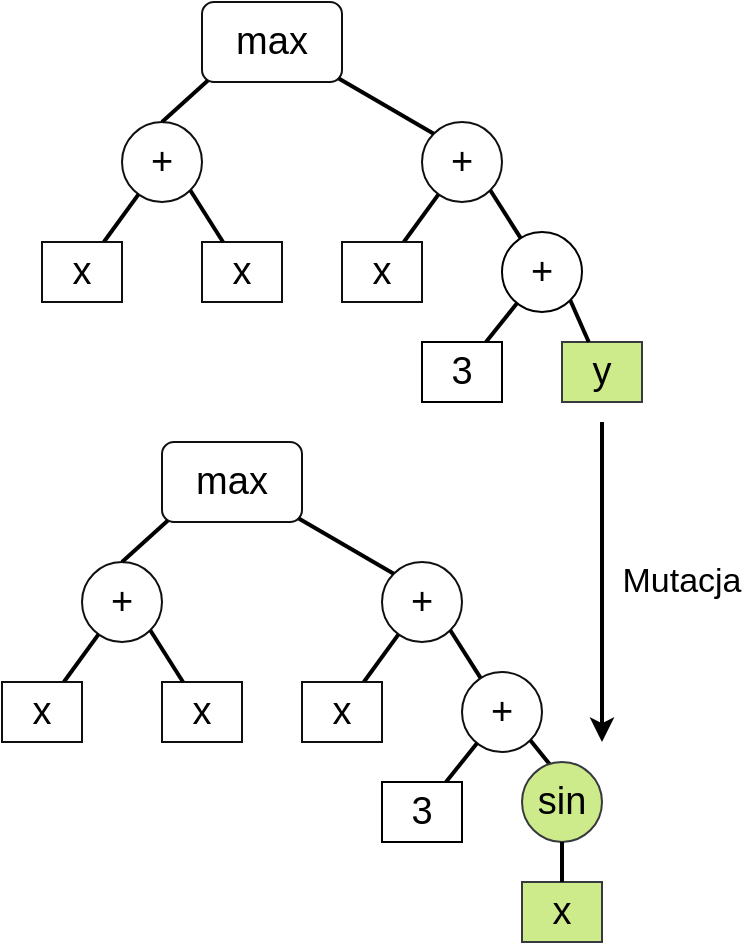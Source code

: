 <mxfile version="13.6.2" type="device"><diagram name="Page-1" id="97916047-d0de-89f5-080d-49f4d83e522f"><mxGraphModel dx="1426" dy="753" grid="1" gridSize="10" guides="1" tooltips="1" connect="1" arrows="1" fold="1" page="1" pageScale="1.5" pageWidth="1169" pageHeight="827" background="#ffffff" math="0" shadow="0"><root><mxCell id="0"/><mxCell id="1" parent="0"/><mxCell id="tduD4phtHk4Li-9isEQu-180" value="max" style="rounded=1;whiteSpace=wrap;html=1;shadow=0;glass=0;sketch=0;strokeColor=#0F0F0F;fillColor=none;gradientColor=none;fontSize=19;align=center;" vertex="1" parent="1"><mxGeometry x="990" y="500" width="70" height="40" as="geometry"/></mxCell><mxCell id="tduD4phtHk4Li-9isEQu-181" value="+" style="ellipse;whiteSpace=wrap;html=1;aspect=fixed;rounded=0;shadow=0;glass=0;sketch=0;strokeColor=#0F0F0F;fillColor=none;gradientColor=none;fontSize=19;align=center;" vertex="1" parent="1"><mxGeometry x="950" y="560" width="40" height="40" as="geometry"/></mxCell><mxCell id="tduD4phtHk4Li-9isEQu-183" value="" style="endArrow=none;html=1;strokeColor=#000000;strokeWidth=2;fontSize=19;align=left;" edge="1" parent="1" source="tduD4phtHk4Li-9isEQu-184" target="tduD4phtHk4Li-9isEQu-181"><mxGeometry width="50" height="50" relative="1" as="geometry"><mxPoint x="827" y="570" as="sourcePoint"/><mxPoint x="877" y="520" as="targetPoint"/></mxGeometry></mxCell><mxCell id="tduD4phtHk4Li-9isEQu-184" value="x" style="rounded=0;whiteSpace=wrap;html=1;shadow=0;glass=0;sketch=0;strokeColor=#0F0F0F;fillColor=none;gradientColor=none;fontSize=19;align=center;" vertex="1" parent="1"><mxGeometry x="910" y="620" width="40" height="30" as="geometry"/></mxCell><mxCell id="tduD4phtHk4Li-9isEQu-185" value="x" style="rounded=0;whiteSpace=wrap;html=1;shadow=0;glass=0;sketch=0;strokeColor=#0F0F0F;fillColor=none;gradientColor=none;fontSize=19;align=center;" vertex="1" parent="1"><mxGeometry x="990" y="620" width="40" height="30" as="geometry"/></mxCell><mxCell id="tduD4phtHk4Li-9isEQu-190" value="" style="endArrow=none;html=1;strokeColor=#000000;strokeWidth=2;fontSize=19;align=left;entryX=1;entryY=1;entryDx=0;entryDy=0;" edge="1" parent="1" source="tduD4phtHk4Li-9isEQu-185" target="tduD4phtHk4Li-9isEQu-181"><mxGeometry width="50" height="50" relative="1" as="geometry"><mxPoint x="951.535" y="640" as="sourcePoint"/><mxPoint x="977.799" y="605.847" as="targetPoint"/></mxGeometry></mxCell><mxCell id="tduD4phtHk4Li-9isEQu-197" value="+" style="ellipse;whiteSpace=wrap;html=1;aspect=fixed;rounded=0;shadow=0;glass=0;sketch=0;strokeColor=#0F0F0F;fillColor=none;gradientColor=none;fontSize=19;align=center;" vertex="1" parent="1"><mxGeometry x="1100" y="560" width="40" height="40" as="geometry"/></mxCell><mxCell id="tduD4phtHk4Li-9isEQu-198" value="" style="endArrow=none;html=1;strokeColor=#000000;strokeWidth=2;fontSize=19;align=left;" edge="1" parent="1" source="tduD4phtHk4Li-9isEQu-199" target="tduD4phtHk4Li-9isEQu-197"><mxGeometry width="50" height="50" relative="1" as="geometry"><mxPoint x="997" y="570" as="sourcePoint"/><mxPoint x="1047" y="520" as="targetPoint"/></mxGeometry></mxCell><mxCell id="tduD4phtHk4Li-9isEQu-199" value="x" style="rounded=0;whiteSpace=wrap;html=1;shadow=0;glass=0;sketch=0;strokeColor=#0F0F0F;fillColor=none;gradientColor=none;fontSize=19;align=center;" vertex="1" parent="1"><mxGeometry x="1060" y="620" width="40" height="30" as="geometry"/></mxCell><mxCell id="tduD4phtHk4Li-9isEQu-201" value="" style="endArrow=none;html=1;strokeColor=#000000;strokeWidth=2;fontSize=19;align=left;entryX=1;entryY=1;entryDx=0;entryDy=0;" edge="1" parent="1" source="tduD4phtHk4Li-9isEQu-202" target="tduD4phtHk4Li-9isEQu-197"><mxGeometry width="50" height="50" relative="1" as="geometry"><mxPoint x="1176.812" y="619.964" as="sourcePoint"/><mxPoint x="1147.799" y="605.847" as="targetPoint"/></mxGeometry></mxCell><mxCell id="tduD4phtHk4Li-9isEQu-202" value="+" style="ellipse;whiteSpace=wrap;html=1;aspect=fixed;rounded=0;shadow=0;glass=0;sketch=0;fontSize=19;align=center;" vertex="1" parent="1"><mxGeometry x="1140" y="615" width="40" height="40" as="geometry"/></mxCell><mxCell id="tduD4phtHk4Li-9isEQu-203" value="" style="endArrow=none;html=1;strokeColor=#000000;strokeWidth=2;fontSize=19;align=left;" edge="1" parent="1" source="tduD4phtHk4Li-9isEQu-204" target="tduD4phtHk4Li-9isEQu-202"><mxGeometry width="50" height="50" relative="1" as="geometry"><mxPoint x="1047" y="670" as="sourcePoint"/><mxPoint x="1097" y="620" as="targetPoint"/></mxGeometry></mxCell><mxCell id="tduD4phtHk4Li-9isEQu-204" value="3" style="rounded=0;whiteSpace=wrap;html=1;shadow=0;glass=0;sketch=0;fontSize=19;align=center;" vertex="1" parent="1"><mxGeometry x="1100" y="670" width="40" height="30" as="geometry"/></mxCell><mxCell id="tduD4phtHk4Li-9isEQu-205" value="y" style="rounded=0;whiteSpace=wrap;html=1;shadow=0;glass=0;sketch=0;strokeColor=#36393d;fillColor=#cdeb8b;fontSize=19;align=center;" vertex="1" parent="1"><mxGeometry x="1170" y="670" width="40" height="30" as="geometry"/></mxCell><mxCell id="tduD4phtHk4Li-9isEQu-206" value="" style="endArrow=none;html=1;strokeColor=#000000;strokeWidth=2;fontSize=19;align=left;entryX=1;entryY=1;entryDx=0;entryDy=0;" edge="1" parent="1" source="tduD4phtHk4Li-9isEQu-205" target="tduD4phtHk4Li-9isEQu-202"><mxGeometry width="50" height="50" relative="1" as="geometry"><mxPoint x="1171.535" y="740" as="sourcePoint"/><mxPoint x="1197.799" y="705.847" as="targetPoint"/></mxGeometry></mxCell><mxCell id="tduD4phtHk4Li-9isEQu-207" value="" style="endArrow=none;html=1;strokeColor=#000000;strokeWidth=2;fontSize=19;align=left;exitX=0.5;exitY=0;exitDx=0;exitDy=0;entryX=0.042;entryY=0.982;entryDx=0;entryDy=0;entryPerimeter=0;" edge="1" parent="1" source="tduD4phtHk4Li-9isEQu-181" target="tduD4phtHk4Li-9isEQu-180"><mxGeometry width="50" height="50" relative="1" as="geometry"><mxPoint x="1100" y="590" as="sourcePoint"/><mxPoint x="1150" y="540" as="targetPoint"/></mxGeometry></mxCell><mxCell id="tduD4phtHk4Li-9isEQu-208" value="" style="endArrow=none;html=1;strokeColor=#000000;strokeWidth=2;fontSize=19;align=left;exitX=0;exitY=0;exitDx=0;exitDy=0;entryX=0.977;entryY=0.956;entryDx=0;entryDy=0;entryPerimeter=0;" edge="1" parent="1" source="tduD4phtHk4Li-9isEQu-197" target="tduD4phtHk4Li-9isEQu-180"><mxGeometry width="50" height="50" relative="1" as="geometry"><mxPoint x="980" y="570" as="sourcePoint"/><mxPoint x="1060" y="550" as="targetPoint"/></mxGeometry></mxCell><mxCell id="tduD4phtHk4Li-9isEQu-212" value="max" style="rounded=1;whiteSpace=wrap;html=1;shadow=0;glass=0;sketch=0;strokeColor=#0F0F0F;fillColor=none;gradientColor=none;fontSize=19;align=center;" vertex="1" parent="1"><mxGeometry x="970" y="720" width="70" height="40" as="geometry"/></mxCell><mxCell id="tduD4phtHk4Li-9isEQu-213" value="+" style="ellipse;whiteSpace=wrap;html=1;aspect=fixed;rounded=0;shadow=0;glass=0;sketch=0;strokeColor=#0F0F0F;fillColor=none;gradientColor=none;fontSize=19;align=center;" vertex="1" parent="1"><mxGeometry x="930" y="780" width="40" height="40" as="geometry"/></mxCell><mxCell id="tduD4phtHk4Li-9isEQu-214" value="" style="endArrow=none;html=1;strokeColor=#000000;strokeWidth=2;fontSize=19;align=left;" edge="1" parent="1" source="tduD4phtHk4Li-9isEQu-215" target="tduD4phtHk4Li-9isEQu-213"><mxGeometry width="50" height="50" relative="1" as="geometry"><mxPoint x="807" y="790" as="sourcePoint"/><mxPoint x="857" y="740" as="targetPoint"/></mxGeometry></mxCell><mxCell id="tduD4phtHk4Li-9isEQu-215" value="x" style="rounded=0;whiteSpace=wrap;html=1;shadow=0;glass=0;sketch=0;strokeColor=#0F0F0F;fillColor=none;gradientColor=none;fontSize=19;align=center;" vertex="1" parent="1"><mxGeometry x="890" y="840" width="40" height="30" as="geometry"/></mxCell><mxCell id="tduD4phtHk4Li-9isEQu-216" value="x" style="rounded=0;whiteSpace=wrap;html=1;shadow=0;glass=0;sketch=0;strokeColor=#0F0F0F;fillColor=none;gradientColor=none;fontSize=19;align=center;" vertex="1" parent="1"><mxGeometry x="970" y="840" width="40" height="30" as="geometry"/></mxCell><mxCell id="tduD4phtHk4Li-9isEQu-217" value="" style="endArrow=none;html=1;strokeColor=#000000;strokeWidth=2;fontSize=19;align=left;entryX=1;entryY=1;entryDx=0;entryDy=0;" edge="1" parent="1" source="tduD4phtHk4Li-9isEQu-216" target="tduD4phtHk4Li-9isEQu-213"><mxGeometry width="50" height="50" relative="1" as="geometry"><mxPoint x="931.535" y="860" as="sourcePoint"/><mxPoint x="957.799" y="825.847" as="targetPoint"/></mxGeometry></mxCell><mxCell id="tduD4phtHk4Li-9isEQu-218" value="+" style="ellipse;whiteSpace=wrap;html=1;aspect=fixed;rounded=0;shadow=0;glass=0;sketch=0;strokeColor=#0F0F0F;fillColor=none;gradientColor=none;fontSize=19;align=center;" vertex="1" parent="1"><mxGeometry x="1080" y="780" width="40" height="40" as="geometry"/></mxCell><mxCell id="tduD4phtHk4Li-9isEQu-219" value="" style="endArrow=none;html=1;strokeColor=#000000;strokeWidth=2;fontSize=19;align=left;" edge="1" parent="1" source="tduD4phtHk4Li-9isEQu-220" target="tduD4phtHk4Li-9isEQu-218"><mxGeometry width="50" height="50" relative="1" as="geometry"><mxPoint x="977" y="790" as="sourcePoint"/><mxPoint x="1027" y="740" as="targetPoint"/></mxGeometry></mxCell><mxCell id="tduD4phtHk4Li-9isEQu-220" value="x" style="rounded=0;whiteSpace=wrap;html=1;shadow=0;glass=0;sketch=0;strokeColor=#0F0F0F;fillColor=none;gradientColor=none;fontSize=19;align=center;" vertex="1" parent="1"><mxGeometry x="1040" y="840" width="40" height="30" as="geometry"/></mxCell><mxCell id="tduD4phtHk4Li-9isEQu-221" value="" style="endArrow=none;html=1;strokeColor=#000000;strokeWidth=2;fontSize=19;align=left;entryX=1;entryY=1;entryDx=0;entryDy=0;" edge="1" parent="1" source="tduD4phtHk4Li-9isEQu-222" target="tduD4phtHk4Li-9isEQu-218"><mxGeometry width="50" height="50" relative="1" as="geometry"><mxPoint x="1156.812" y="839.964" as="sourcePoint"/><mxPoint x="1127.799" y="825.847" as="targetPoint"/></mxGeometry></mxCell><mxCell id="tduD4phtHk4Li-9isEQu-222" value="+" style="ellipse;whiteSpace=wrap;html=1;aspect=fixed;rounded=0;shadow=0;glass=0;sketch=0;strokeColor=#0F0F0F;fillColor=none;gradientColor=none;fontSize=19;align=center;" vertex="1" parent="1"><mxGeometry x="1120" y="835" width="40" height="40" as="geometry"/></mxCell><mxCell id="tduD4phtHk4Li-9isEQu-223" value="" style="endArrow=none;html=1;strokeColor=#000000;strokeWidth=2;fontSize=19;align=left;" edge="1" parent="1" source="tduD4phtHk4Li-9isEQu-224" target="tduD4phtHk4Li-9isEQu-222"><mxGeometry width="50" height="50" relative="1" as="geometry"><mxPoint x="1027" y="890" as="sourcePoint"/><mxPoint x="1077" y="840" as="targetPoint"/></mxGeometry></mxCell><mxCell id="tduD4phtHk4Li-9isEQu-224" value="3" style="rounded=0;whiteSpace=wrap;html=1;shadow=0;glass=0;sketch=0;fontSize=19;align=center;" vertex="1" parent="1"><mxGeometry x="1080" y="890" width="40" height="30" as="geometry"/></mxCell><mxCell id="tduD4phtHk4Li-9isEQu-226" value="" style="endArrow=none;html=1;strokeColor=#000000;strokeWidth=2;fontSize=19;align=left;entryX=1;entryY=1;entryDx=0;entryDy=0;exitX=0.351;exitY=0.035;exitDx=0;exitDy=0;exitPerimeter=0;" edge="1" parent="1" source="tduD4phtHk4Li-9isEQu-229" target="tduD4phtHk4Li-9isEQu-222"><mxGeometry width="50" height="50" relative="1" as="geometry"><mxPoint x="1163.366" y="890" as="sourcePoint"/><mxPoint x="1177.799" y="925.847" as="targetPoint"/></mxGeometry></mxCell><mxCell id="tduD4phtHk4Li-9isEQu-227" value="" style="endArrow=none;html=1;strokeColor=#000000;strokeWidth=2;fontSize=19;align=left;exitX=0.5;exitY=0;exitDx=0;exitDy=0;entryX=0.042;entryY=0.982;entryDx=0;entryDy=0;entryPerimeter=0;" edge="1" parent="1" source="tduD4phtHk4Li-9isEQu-213" target="tduD4phtHk4Li-9isEQu-212"><mxGeometry width="50" height="50" relative="1" as="geometry"><mxPoint x="1080" y="810" as="sourcePoint"/><mxPoint x="1130" y="760" as="targetPoint"/></mxGeometry></mxCell><mxCell id="tduD4phtHk4Li-9isEQu-228" value="" style="endArrow=none;html=1;strokeColor=#000000;strokeWidth=2;fontSize=19;align=left;exitX=0;exitY=0;exitDx=0;exitDy=0;entryX=0.977;entryY=0.956;entryDx=0;entryDy=0;entryPerimeter=0;" edge="1" parent="1" source="tduD4phtHk4Li-9isEQu-218" target="tduD4phtHk4Li-9isEQu-212"><mxGeometry width="50" height="50" relative="1" as="geometry"><mxPoint x="960" y="790" as="sourcePoint"/><mxPoint x="1040" y="770" as="targetPoint"/></mxGeometry></mxCell><mxCell id="tduD4phtHk4Li-9isEQu-229" value="sin" style="ellipse;whiteSpace=wrap;html=1;aspect=fixed;rounded=0;shadow=0;glass=0;sketch=0;strokeColor=#36393d;fillColor=#cdeb8b;fontSize=19;align=center;" vertex="1" parent="1"><mxGeometry x="1150" y="880" width="40" height="40" as="geometry"/></mxCell><mxCell id="tduD4phtHk4Li-9isEQu-230" value="x" style="rounded=0;whiteSpace=wrap;html=1;shadow=0;glass=0;sketch=0;strokeColor=#36393d;fillColor=#cdeb8b;fontSize=19;align=center;" vertex="1" parent="1"><mxGeometry x="1150" y="940" width="40" height="30" as="geometry"/></mxCell><mxCell id="tduD4phtHk4Li-9isEQu-231" value="" style="endArrow=none;html=1;strokeColor=#000000;strokeWidth=2;fontSize=17;align=left;exitX=0.5;exitY=0;exitDx=0;exitDy=0;entryX=0.5;entryY=1;entryDx=0;entryDy=0;" edge="1" parent="1" source="tduD4phtHk4Li-9isEQu-230" target="tduD4phtHk4Li-9isEQu-229"><mxGeometry width="50" height="50" relative="1" as="geometry"><mxPoint x="1130" y="920" as="sourcePoint"/><mxPoint x="1180" y="870" as="targetPoint"/></mxGeometry></mxCell><mxCell id="tduD4phtHk4Li-9isEQu-232" value="" style="endArrow=classic;html=1;strokeColor=#000000;strokeWidth=2;fontSize=17;align=left;" edge="1" parent="1"><mxGeometry width="50" height="50" relative="1" as="geometry"><mxPoint x="1190" y="710" as="sourcePoint"/><mxPoint x="1190" y="870" as="targetPoint"/></mxGeometry></mxCell><mxCell id="tduD4phtHk4Li-9isEQu-235" value="Mutacja" style="text;html=1;strokeColor=none;fillColor=none;align=center;verticalAlign=middle;whiteSpace=wrap;rounded=0;shadow=0;glass=0;sketch=0;fontSize=17;" vertex="1" parent="1"><mxGeometry x="1210" y="780" width="40" height="20" as="geometry"/></mxCell></root></mxGraphModel></diagram></mxfile>